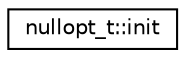 digraph "Graphical Class Hierarchy"
{
  edge [fontname="Helvetica",fontsize="10",labelfontname="Helvetica",labelfontsize="10"];
  node [fontname="Helvetica",fontsize="10",shape=record];
  rankdir="LR";
  Node1 [label="nullopt_t::init",height=0.2,width=0.4,color="black", fillcolor="white", style="filled",URL="$structnullopt__t_1_1init.xhtml"];
}
